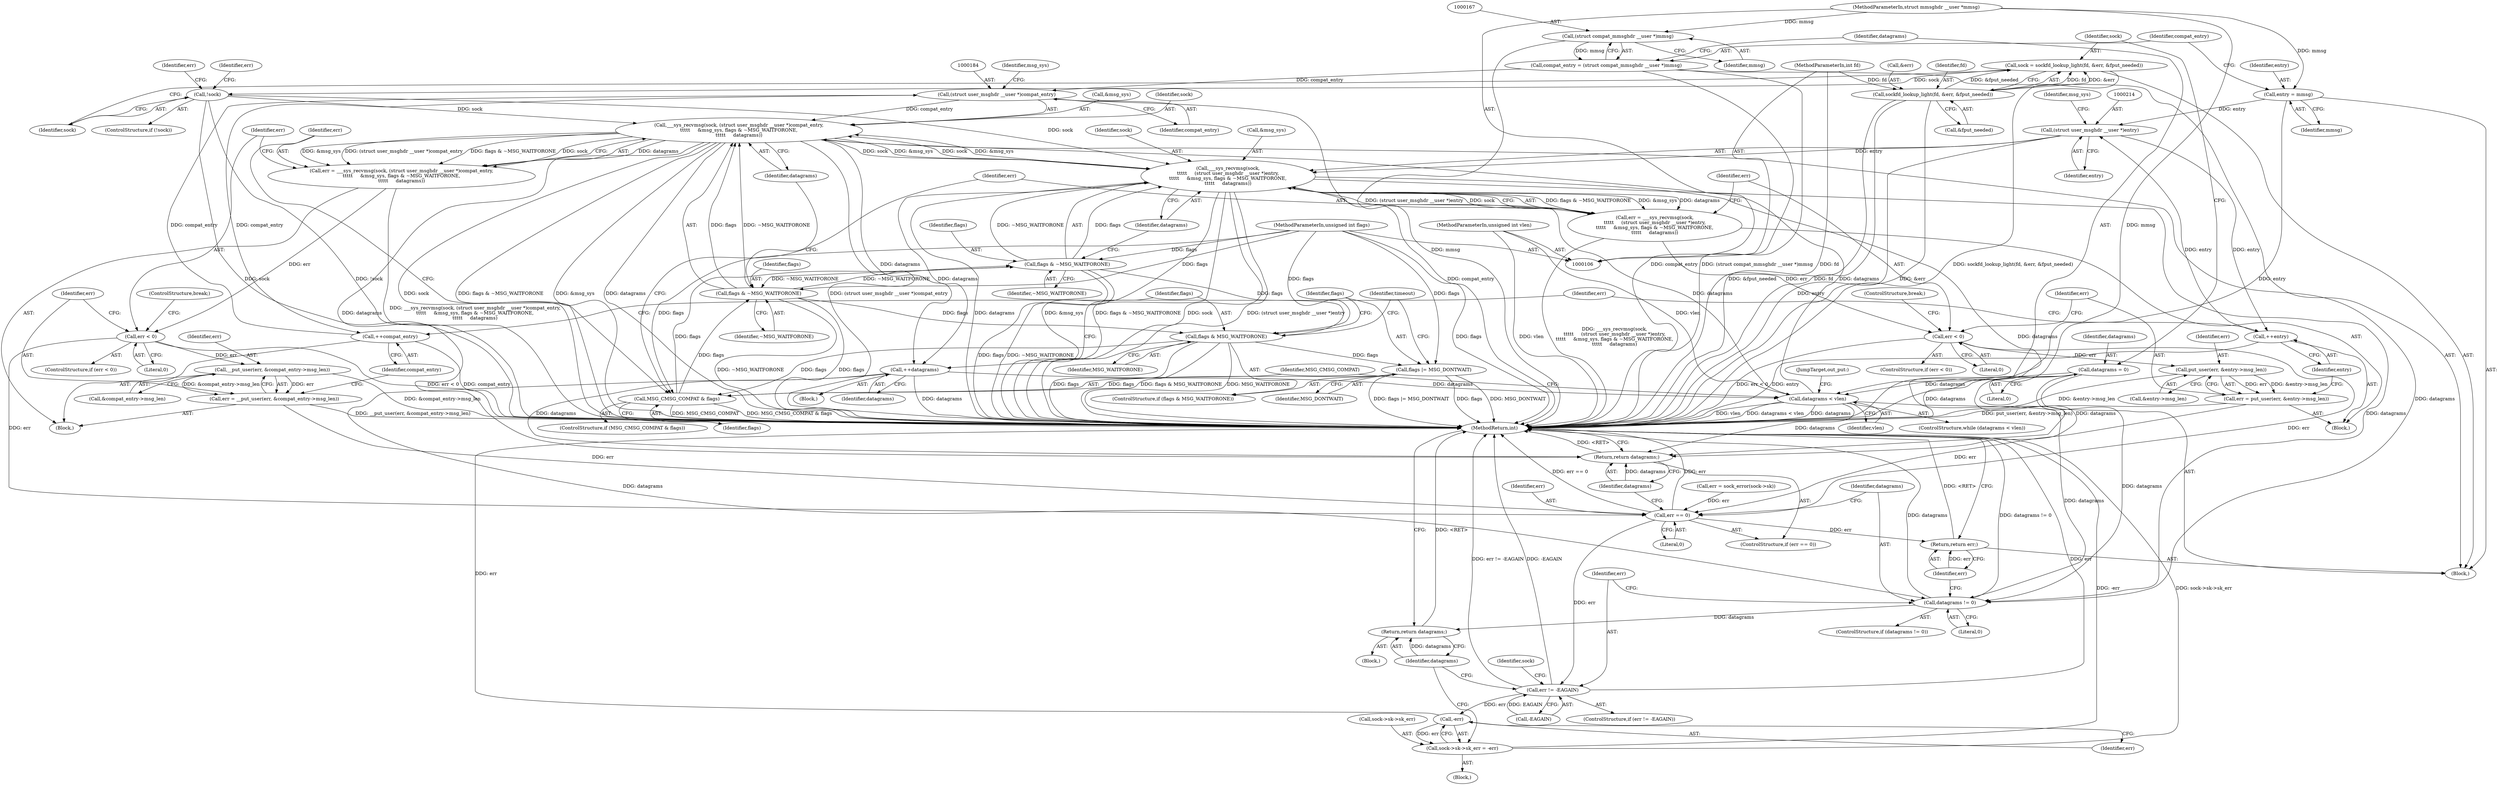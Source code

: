 digraph "1_linux_34b88a68f26a75e4fded796f1a49c40f82234b7d@API" {
"1000181" [label="(Call,___sys_recvmsg(sock, (struct user_msghdr __user *)compat_entry,\n\t\t\t\t\t     &msg_sys, flags & ~MSG_WAITFORONE,\n\t\t\t\t\t     datagrams))"];
"1000148" [label="(Call,!sock)"];
"1000139" [label="(Call,sock = sockfd_lookup_light(fd, &err, &fput_needed))"];
"1000141" [label="(Call,sockfd_lookup_light(fd, &err, &fput_needed))"];
"1000107" [label="(MethodParameterIn,int fd)"];
"1000211" [label="(Call,___sys_recvmsg(sock,\n\t\t\t\t\t     (struct user_msghdr __user *)entry,\n\t\t\t\t\t     &msg_sys, flags & ~MSG_WAITFORONE,\n\t\t\t\t\t     datagrams))"];
"1000181" [label="(Call,___sys_recvmsg(sock, (struct user_msghdr __user *)compat_entry,\n\t\t\t\t\t     &msg_sys, flags & ~MSG_WAITFORONE,\n\t\t\t\t\t     datagrams))"];
"1000183" [label="(Call,(struct user_msghdr __user *)compat_entry)"];
"1000205" [label="(Call,++compat_entry)"];
"1000164" [label="(Call,compat_entry = (struct compat_mmsghdr __user *)mmsg)"];
"1000166" [label="(Call,(struct compat_mmsghdr __user *)mmsg)"];
"1000108" [label="(MethodParameterIn,struct mmsghdr __user *mmsg)"];
"1000188" [label="(Call,flags & ~MSG_WAITFORONE)"];
"1000175" [label="(Call,MSG_CMSG_COMPAT & flags)"];
"1000243" [label="(Call,flags & MSG_WAITFORONE)"];
"1000218" [label="(Call,flags & ~MSG_WAITFORONE)"];
"1000110" [label="(MethodParameterIn,unsigned int flags)"];
"1000246" [label="(Call,flags |= MSG_DONTWAIT)"];
"1000170" [label="(Call,datagrams < vlen)"];
"1000240" [label="(Call,++datagrams)"];
"1000136" [label="(Call,datagrams = 0)"];
"1000109" [label="(MethodParameterIn,unsigned int vlen)"];
"1000213" [label="(Call,(struct user_msghdr __user *)entry)"];
"1000235" [label="(Call,++entry)"];
"1000161" [label="(Call,entry = mmsg)"];
"1000179" [label="(Call,err = ___sys_recvmsg(sock, (struct user_msghdr __user *)compat_entry,\n\t\t\t\t\t     &msg_sys, flags & ~MSG_WAITFORONE,\n\t\t\t\t\t     datagrams))"];
"1000193" [label="(Call,err < 0)"];
"1000199" [label="(Call,__put_user(err, &compat_entry->msg_len))"];
"1000197" [label="(Call,err = __put_user(err, &compat_entry->msg_len))"];
"1000306" [label="(Call,err == 0)"];
"1000317" [label="(Call,err != -EAGAIN)"];
"1000328" [label="(Call,-err)"];
"1000322" [label="(Call,sock->sk->sk_err = -err)"];
"1000332" [label="(Return,return err;)"];
"1000309" [label="(Return,return datagrams;)"];
"1000312" [label="(Call,datagrams != 0)"];
"1000330" [label="(Return,return datagrams;)"];
"1000209" [label="(Call,err = ___sys_recvmsg(sock,\n\t\t\t\t\t     (struct user_msghdr __user *)entry,\n\t\t\t\t\t     &msg_sys, flags & ~MSG_WAITFORONE,\n\t\t\t\t\t     datagrams))"];
"1000223" [label="(Call,err < 0)"];
"1000229" [label="(Call,put_user(err, &entry->msg_len))"];
"1000227" [label="(Call,err = put_user(err, &entry->msg_len))"];
"1000325" [label="(Identifier,sock)"];
"1000137" [label="(Identifier,datagrams)"];
"1000221" [label="(Identifier,datagrams)"];
"1000148" [label="(Call,!sock)"];
"1000179" [label="(Call,err = ___sys_recvmsg(sock, (struct user_msghdr __user *)compat_entry,\n\t\t\t\t\t     &msg_sys, flags & ~MSG_WAITFORONE,\n\t\t\t\t\t     datagrams))"];
"1000227" [label="(Call,err = put_user(err, &entry->msg_len))"];
"1000317" [label="(Call,err != -EAGAIN)"];
"1000193" [label="(Call,err < 0)"];
"1000165" [label="(Identifier,compat_entry)"];
"1000174" [label="(ControlStructure,if (MSG_CMSG_COMPAT & flags))"];
"1000309" [label="(Return,return datagrams;)"];
"1000230" [label="(Identifier,err)"];
"1000322" [label="(Call,sock->sk->sk_err = -err)"];
"1000209" [label="(Call,err = ___sys_recvmsg(sock,\n\t\t\t\t\t     (struct user_msghdr __user *)entry,\n\t\t\t\t\t     &msg_sys, flags & ~MSG_WAITFORONE,\n\t\t\t\t\t     datagrams))"];
"1000235" [label="(Call,++entry)"];
"1000247" [label="(Identifier,flags)"];
"1000147" [label="(ControlStructure,if (!sock))"];
"1000185" [label="(Identifier,compat_entry)"];
"1000194" [label="(Identifier,err)"];
"1000208" [label="(Block,)"];
"1000173" [label="(Block,)"];
"1000108" [label="(MethodParameterIn,struct mmsghdr __user *mmsg)"];
"1000182" [label="(Identifier,sock)"];
"1000139" [label="(Call,sock = sockfd_lookup_light(fd, &err, &fput_needed))"];
"1000218" [label="(Call,flags & ~MSG_WAITFORONE)"];
"1000190" [label="(Identifier,~MSG_WAITFORONE)"];
"1000223" [label="(Call,err < 0)"];
"1000162" [label="(Identifier,entry)"];
"1000138" [label="(Literal,0)"];
"1000321" [label="(Block,)"];
"1000169" [label="(ControlStructure,while (datagrams < vlen))"];
"1000217" [label="(Identifier,msg_sys)"];
"1000315" [label="(Block,)"];
"1000245" [label="(Identifier,MSG_WAITFORONE)"];
"1000161" [label="(Call,entry = mmsg)"];
"1000215" [label="(Identifier,entry)"];
"1000196" [label="(ControlStructure,break;)"];
"1000181" [label="(Call,___sys_recvmsg(sock, (struct user_msghdr __user *)compat_entry,\n\t\t\t\t\t     &msg_sys, flags & ~MSG_WAITFORONE,\n\t\t\t\t\t     datagrams))"];
"1000212" [label="(Identifier,sock)"];
"1000191" [label="(Identifier,datagrams)"];
"1000225" [label="(Literal,0)"];
"1000307" [label="(Identifier,err)"];
"1000195" [label="(Literal,0)"];
"1000164" [label="(Call,compat_entry = (struct compat_mmsghdr __user *)mmsg)"];
"1000318" [label="(Identifier,err)"];
"1000112" [label="(Block,)"];
"1000334" [label="(MethodReturn,int)"];
"1000170" [label="(Call,datagrams < vlen)"];
"1000192" [label="(ControlStructure,if (err < 0))"];
"1000205" [label="(Call,++compat_entry)"];
"1000140" [label="(Identifier,sock)"];
"1000236" [label="(Identifier,entry)"];
"1000141" [label="(Call,sockfd_lookup_light(fd, &err, &fput_needed))"];
"1000242" [label="(ControlStructure,if (flags & MSG_WAITFORONE))"];
"1000153" [label="(Identifier,err)"];
"1000171" [label="(Identifier,datagrams)"];
"1000149" [label="(Identifier,sock)"];
"1000210" [label="(Identifier,err)"];
"1000330" [label="(Return,return datagrams;)"];
"1000109" [label="(MethodParameterIn,unsigned int vlen)"];
"1000180" [label="(Identifier,err)"];
"1000201" [label="(Call,&compat_entry->msg_len)"];
"1000143" [label="(Call,&err)"];
"1000151" [label="(Identifier,err)"];
"1000228" [label="(Identifier,err)"];
"1000219" [label="(Identifier,flags)"];
"1000312" [label="(Call,datagrams != 0)"];
"1000332" [label="(Return,return err;)"];
"1000229" [label="(Call,put_user(err, &entry->msg_len))"];
"1000316" [label="(ControlStructure,if (err != -EAGAIN))"];
"1000240" [label="(Call,++datagrams)"];
"1000243" [label="(Call,flags & MSG_WAITFORONE)"];
"1000246" [label="(Call,flags |= MSG_DONTWAIT)"];
"1000311" [label="(ControlStructure,if (datagrams != 0))"];
"1000314" [label="(Literal,0)"];
"1000248" [label="(Identifier,MSG_DONTWAIT)"];
"1000189" [label="(Identifier,flags)"];
"1000142" [label="(Identifier,fd)"];
"1000305" [label="(ControlStructure,if (err == 0))"];
"1000198" [label="(Identifier,err)"];
"1000163" [label="(Identifier,mmsg)"];
"1000231" [label="(Call,&entry->msg_len)"];
"1000152" [label="(Call,err = sock_error(sock->sk))"];
"1000110" [label="(MethodParameterIn,unsigned int flags)"];
"1000238" [label="(Identifier,err)"];
"1000328" [label="(Call,-err)"];
"1000183" [label="(Call,(struct user_msghdr __user *)compat_entry)"];
"1000299" [label="(JumpTarget,out_put:)"];
"1000323" [label="(Call,sock->sk->sk_err)"];
"1000206" [label="(Identifier,compat_entry)"];
"1000211" [label="(Call,___sys_recvmsg(sock,\n\t\t\t\t\t     (struct user_msghdr __user *)entry,\n\t\t\t\t\t     &msg_sys, flags & ~MSG_WAITFORONE,\n\t\t\t\t\t     datagrams))"];
"1000241" [label="(Identifier,datagrams)"];
"1000186" [label="(Call,&msg_sys)"];
"1000166" [label="(Call,(struct compat_mmsghdr __user *)mmsg)"];
"1000136" [label="(Call,datagrams = 0)"];
"1000333" [label="(Identifier,err)"];
"1000213" [label="(Call,(struct user_msghdr __user *)entry)"];
"1000329" [label="(Identifier,err)"];
"1000172" [label="(Identifier,vlen)"];
"1000224" [label="(Identifier,err)"];
"1000226" [label="(ControlStructure,break;)"];
"1000216" [label="(Call,&msg_sys)"];
"1000107" [label="(MethodParameterIn,int fd)"];
"1000145" [label="(Call,&fput_needed)"];
"1000178" [label="(Block,)"];
"1000199" [label="(Call,__put_user(err, &compat_entry->msg_len))"];
"1000306" [label="(Call,err == 0)"];
"1000177" [label="(Identifier,flags)"];
"1000188" [label="(Call,flags & ~MSG_WAITFORONE)"];
"1000187" [label="(Identifier,msg_sys)"];
"1000220" [label="(Identifier,~MSG_WAITFORONE)"];
"1000200" [label="(Identifier,err)"];
"1000313" [label="(Identifier,datagrams)"];
"1000310" [label="(Identifier,datagrams)"];
"1000175" [label="(Call,MSG_CMSG_COMPAT & flags)"];
"1000176" [label="(Identifier,MSG_CMSG_COMPAT)"];
"1000331" [label="(Identifier,datagrams)"];
"1000244" [label="(Identifier,flags)"];
"1000197" [label="(Call,err = __put_user(err, &compat_entry->msg_len))"];
"1000222" [label="(ControlStructure,if (err < 0))"];
"1000168" [label="(Identifier,mmsg)"];
"1000250" [label="(Identifier,timeout)"];
"1000319" [label="(Call,-EAGAIN)"];
"1000308" [label="(Literal,0)"];
"1000181" -> "1000179"  [label="AST: "];
"1000181" -> "1000191"  [label="CFG: "];
"1000182" -> "1000181"  [label="AST: "];
"1000183" -> "1000181"  [label="AST: "];
"1000186" -> "1000181"  [label="AST: "];
"1000188" -> "1000181"  [label="AST: "];
"1000191" -> "1000181"  [label="AST: "];
"1000179" -> "1000181"  [label="CFG: "];
"1000181" -> "1000334"  [label="DDG: sock"];
"1000181" -> "1000334"  [label="DDG: flags & ~MSG_WAITFORONE"];
"1000181" -> "1000334"  [label="DDG: &msg_sys"];
"1000181" -> "1000334"  [label="DDG: datagrams"];
"1000181" -> "1000334"  [label="DDG: (struct user_msghdr __user *)compat_entry"];
"1000181" -> "1000179"  [label="DDG: datagrams"];
"1000181" -> "1000179"  [label="DDG: (struct user_msghdr __user *)compat_entry"];
"1000181" -> "1000179"  [label="DDG: &msg_sys"];
"1000181" -> "1000179"  [label="DDG: flags & ~MSG_WAITFORONE"];
"1000181" -> "1000179"  [label="DDG: sock"];
"1000148" -> "1000181"  [label="DDG: sock"];
"1000211" -> "1000181"  [label="DDG: sock"];
"1000211" -> "1000181"  [label="DDG: &msg_sys"];
"1000183" -> "1000181"  [label="DDG: compat_entry"];
"1000188" -> "1000181"  [label="DDG: flags"];
"1000188" -> "1000181"  [label="DDG: ~MSG_WAITFORONE"];
"1000170" -> "1000181"  [label="DDG: datagrams"];
"1000181" -> "1000211"  [label="DDG: sock"];
"1000181" -> "1000211"  [label="DDG: &msg_sys"];
"1000181" -> "1000240"  [label="DDG: datagrams"];
"1000181" -> "1000309"  [label="DDG: datagrams"];
"1000181" -> "1000312"  [label="DDG: datagrams"];
"1000148" -> "1000147"  [label="AST: "];
"1000148" -> "1000149"  [label="CFG: "];
"1000149" -> "1000148"  [label="AST: "];
"1000151" -> "1000148"  [label="CFG: "];
"1000153" -> "1000148"  [label="CFG: "];
"1000148" -> "1000334"  [label="DDG: sock"];
"1000148" -> "1000334"  [label="DDG: !sock"];
"1000139" -> "1000148"  [label="DDG: sock"];
"1000148" -> "1000211"  [label="DDG: sock"];
"1000139" -> "1000112"  [label="AST: "];
"1000139" -> "1000141"  [label="CFG: "];
"1000140" -> "1000139"  [label="AST: "];
"1000141" -> "1000139"  [label="AST: "];
"1000149" -> "1000139"  [label="CFG: "];
"1000139" -> "1000334"  [label="DDG: sockfd_lookup_light(fd, &err, &fput_needed)"];
"1000141" -> "1000139"  [label="DDG: fd"];
"1000141" -> "1000139"  [label="DDG: &err"];
"1000141" -> "1000139"  [label="DDG: &fput_needed"];
"1000141" -> "1000145"  [label="CFG: "];
"1000142" -> "1000141"  [label="AST: "];
"1000143" -> "1000141"  [label="AST: "];
"1000145" -> "1000141"  [label="AST: "];
"1000141" -> "1000334"  [label="DDG: fd"];
"1000141" -> "1000334"  [label="DDG: &err"];
"1000141" -> "1000334"  [label="DDG: &fput_needed"];
"1000107" -> "1000141"  [label="DDG: fd"];
"1000107" -> "1000106"  [label="AST: "];
"1000107" -> "1000334"  [label="DDG: fd"];
"1000211" -> "1000209"  [label="AST: "];
"1000211" -> "1000221"  [label="CFG: "];
"1000212" -> "1000211"  [label="AST: "];
"1000213" -> "1000211"  [label="AST: "];
"1000216" -> "1000211"  [label="AST: "];
"1000218" -> "1000211"  [label="AST: "];
"1000221" -> "1000211"  [label="AST: "];
"1000209" -> "1000211"  [label="CFG: "];
"1000211" -> "1000334"  [label="DDG: datagrams"];
"1000211" -> "1000334"  [label="DDG: &msg_sys"];
"1000211" -> "1000334"  [label="DDG: flags & ~MSG_WAITFORONE"];
"1000211" -> "1000334"  [label="DDG: sock"];
"1000211" -> "1000334"  [label="DDG: (struct user_msghdr __user *)entry"];
"1000211" -> "1000209"  [label="DDG: flags & ~MSG_WAITFORONE"];
"1000211" -> "1000209"  [label="DDG: &msg_sys"];
"1000211" -> "1000209"  [label="DDG: datagrams"];
"1000211" -> "1000209"  [label="DDG: (struct user_msghdr __user *)entry"];
"1000211" -> "1000209"  [label="DDG: sock"];
"1000213" -> "1000211"  [label="DDG: entry"];
"1000218" -> "1000211"  [label="DDG: flags"];
"1000218" -> "1000211"  [label="DDG: ~MSG_WAITFORONE"];
"1000170" -> "1000211"  [label="DDG: datagrams"];
"1000211" -> "1000240"  [label="DDG: datagrams"];
"1000211" -> "1000309"  [label="DDG: datagrams"];
"1000211" -> "1000312"  [label="DDG: datagrams"];
"1000183" -> "1000185"  [label="CFG: "];
"1000184" -> "1000183"  [label="AST: "];
"1000185" -> "1000183"  [label="AST: "];
"1000187" -> "1000183"  [label="CFG: "];
"1000183" -> "1000334"  [label="DDG: compat_entry"];
"1000205" -> "1000183"  [label="DDG: compat_entry"];
"1000164" -> "1000183"  [label="DDG: compat_entry"];
"1000183" -> "1000205"  [label="DDG: compat_entry"];
"1000205" -> "1000178"  [label="AST: "];
"1000205" -> "1000206"  [label="CFG: "];
"1000206" -> "1000205"  [label="AST: "];
"1000238" -> "1000205"  [label="CFG: "];
"1000205" -> "1000334"  [label="DDG: compat_entry"];
"1000164" -> "1000112"  [label="AST: "];
"1000164" -> "1000166"  [label="CFG: "];
"1000165" -> "1000164"  [label="AST: "];
"1000166" -> "1000164"  [label="AST: "];
"1000171" -> "1000164"  [label="CFG: "];
"1000164" -> "1000334"  [label="DDG: (struct compat_mmsghdr __user *)mmsg"];
"1000164" -> "1000334"  [label="DDG: compat_entry"];
"1000166" -> "1000164"  [label="DDG: mmsg"];
"1000166" -> "1000168"  [label="CFG: "];
"1000167" -> "1000166"  [label="AST: "];
"1000168" -> "1000166"  [label="AST: "];
"1000166" -> "1000334"  [label="DDG: mmsg"];
"1000108" -> "1000166"  [label="DDG: mmsg"];
"1000108" -> "1000106"  [label="AST: "];
"1000108" -> "1000334"  [label="DDG: mmsg"];
"1000108" -> "1000161"  [label="DDG: mmsg"];
"1000188" -> "1000190"  [label="CFG: "];
"1000189" -> "1000188"  [label="AST: "];
"1000190" -> "1000188"  [label="AST: "];
"1000191" -> "1000188"  [label="CFG: "];
"1000188" -> "1000334"  [label="DDG: ~MSG_WAITFORONE"];
"1000188" -> "1000334"  [label="DDG: flags"];
"1000175" -> "1000188"  [label="DDG: flags"];
"1000110" -> "1000188"  [label="DDG: flags"];
"1000218" -> "1000188"  [label="DDG: ~MSG_WAITFORONE"];
"1000188" -> "1000218"  [label="DDG: ~MSG_WAITFORONE"];
"1000188" -> "1000243"  [label="DDG: flags"];
"1000175" -> "1000174"  [label="AST: "];
"1000175" -> "1000177"  [label="CFG: "];
"1000176" -> "1000175"  [label="AST: "];
"1000177" -> "1000175"  [label="AST: "];
"1000180" -> "1000175"  [label="CFG: "];
"1000210" -> "1000175"  [label="CFG: "];
"1000175" -> "1000334"  [label="DDG: MSG_CMSG_COMPAT"];
"1000175" -> "1000334"  [label="DDG: MSG_CMSG_COMPAT & flags"];
"1000243" -> "1000175"  [label="DDG: flags"];
"1000246" -> "1000175"  [label="DDG: flags"];
"1000110" -> "1000175"  [label="DDG: flags"];
"1000175" -> "1000218"  [label="DDG: flags"];
"1000243" -> "1000242"  [label="AST: "];
"1000243" -> "1000245"  [label="CFG: "];
"1000244" -> "1000243"  [label="AST: "];
"1000245" -> "1000243"  [label="AST: "];
"1000247" -> "1000243"  [label="CFG: "];
"1000250" -> "1000243"  [label="CFG: "];
"1000243" -> "1000334"  [label="DDG: flags"];
"1000243" -> "1000334"  [label="DDG: MSG_WAITFORONE"];
"1000243" -> "1000334"  [label="DDG: flags & MSG_WAITFORONE"];
"1000218" -> "1000243"  [label="DDG: flags"];
"1000110" -> "1000243"  [label="DDG: flags"];
"1000243" -> "1000246"  [label="DDG: flags"];
"1000218" -> "1000220"  [label="CFG: "];
"1000219" -> "1000218"  [label="AST: "];
"1000220" -> "1000218"  [label="AST: "];
"1000221" -> "1000218"  [label="CFG: "];
"1000218" -> "1000334"  [label="DDG: flags"];
"1000218" -> "1000334"  [label="DDG: ~MSG_WAITFORONE"];
"1000110" -> "1000218"  [label="DDG: flags"];
"1000110" -> "1000106"  [label="AST: "];
"1000110" -> "1000334"  [label="DDG: flags"];
"1000110" -> "1000246"  [label="DDG: flags"];
"1000246" -> "1000242"  [label="AST: "];
"1000246" -> "1000248"  [label="CFG: "];
"1000247" -> "1000246"  [label="AST: "];
"1000248" -> "1000246"  [label="AST: "];
"1000250" -> "1000246"  [label="CFG: "];
"1000246" -> "1000334"  [label="DDG: MSG_DONTWAIT"];
"1000246" -> "1000334"  [label="DDG: flags |= MSG_DONTWAIT"];
"1000246" -> "1000334"  [label="DDG: flags"];
"1000170" -> "1000169"  [label="AST: "];
"1000170" -> "1000172"  [label="CFG: "];
"1000171" -> "1000170"  [label="AST: "];
"1000172" -> "1000170"  [label="AST: "];
"1000176" -> "1000170"  [label="CFG: "];
"1000299" -> "1000170"  [label="CFG: "];
"1000170" -> "1000334"  [label="DDG: vlen"];
"1000170" -> "1000334"  [label="DDG: datagrams"];
"1000170" -> "1000334"  [label="DDG: datagrams < vlen"];
"1000240" -> "1000170"  [label="DDG: datagrams"];
"1000136" -> "1000170"  [label="DDG: datagrams"];
"1000109" -> "1000170"  [label="DDG: vlen"];
"1000170" -> "1000309"  [label="DDG: datagrams"];
"1000170" -> "1000312"  [label="DDG: datagrams"];
"1000240" -> "1000173"  [label="AST: "];
"1000240" -> "1000241"  [label="CFG: "];
"1000241" -> "1000240"  [label="AST: "];
"1000244" -> "1000240"  [label="CFG: "];
"1000240" -> "1000334"  [label="DDG: datagrams"];
"1000240" -> "1000309"  [label="DDG: datagrams"];
"1000240" -> "1000312"  [label="DDG: datagrams"];
"1000136" -> "1000112"  [label="AST: "];
"1000136" -> "1000138"  [label="CFG: "];
"1000137" -> "1000136"  [label="AST: "];
"1000138" -> "1000136"  [label="AST: "];
"1000140" -> "1000136"  [label="CFG: "];
"1000136" -> "1000334"  [label="DDG: datagrams"];
"1000136" -> "1000309"  [label="DDG: datagrams"];
"1000136" -> "1000312"  [label="DDG: datagrams"];
"1000109" -> "1000106"  [label="AST: "];
"1000109" -> "1000334"  [label="DDG: vlen"];
"1000213" -> "1000215"  [label="CFG: "];
"1000214" -> "1000213"  [label="AST: "];
"1000215" -> "1000213"  [label="AST: "];
"1000217" -> "1000213"  [label="CFG: "];
"1000213" -> "1000334"  [label="DDG: entry"];
"1000235" -> "1000213"  [label="DDG: entry"];
"1000161" -> "1000213"  [label="DDG: entry"];
"1000213" -> "1000235"  [label="DDG: entry"];
"1000235" -> "1000208"  [label="AST: "];
"1000235" -> "1000236"  [label="CFG: "];
"1000236" -> "1000235"  [label="AST: "];
"1000238" -> "1000235"  [label="CFG: "];
"1000235" -> "1000334"  [label="DDG: entry"];
"1000161" -> "1000112"  [label="AST: "];
"1000161" -> "1000163"  [label="CFG: "];
"1000162" -> "1000161"  [label="AST: "];
"1000163" -> "1000161"  [label="AST: "];
"1000165" -> "1000161"  [label="CFG: "];
"1000161" -> "1000334"  [label="DDG: entry"];
"1000179" -> "1000178"  [label="AST: "];
"1000180" -> "1000179"  [label="AST: "];
"1000194" -> "1000179"  [label="CFG: "];
"1000179" -> "1000334"  [label="DDG: ___sys_recvmsg(sock, (struct user_msghdr __user *)compat_entry,\n\t\t\t\t\t     &msg_sys, flags & ~MSG_WAITFORONE,\n\t\t\t\t\t     datagrams)"];
"1000179" -> "1000193"  [label="DDG: err"];
"1000193" -> "1000192"  [label="AST: "];
"1000193" -> "1000195"  [label="CFG: "];
"1000194" -> "1000193"  [label="AST: "];
"1000195" -> "1000193"  [label="AST: "];
"1000196" -> "1000193"  [label="CFG: "];
"1000198" -> "1000193"  [label="CFG: "];
"1000193" -> "1000334"  [label="DDG: err < 0"];
"1000193" -> "1000199"  [label="DDG: err"];
"1000193" -> "1000306"  [label="DDG: err"];
"1000199" -> "1000197"  [label="AST: "];
"1000199" -> "1000201"  [label="CFG: "];
"1000200" -> "1000199"  [label="AST: "];
"1000201" -> "1000199"  [label="AST: "];
"1000197" -> "1000199"  [label="CFG: "];
"1000199" -> "1000334"  [label="DDG: &compat_entry->msg_len"];
"1000199" -> "1000197"  [label="DDG: err"];
"1000199" -> "1000197"  [label="DDG: &compat_entry->msg_len"];
"1000197" -> "1000178"  [label="AST: "];
"1000198" -> "1000197"  [label="AST: "];
"1000206" -> "1000197"  [label="CFG: "];
"1000197" -> "1000334"  [label="DDG: __put_user(err, &compat_entry->msg_len)"];
"1000197" -> "1000306"  [label="DDG: err"];
"1000306" -> "1000305"  [label="AST: "];
"1000306" -> "1000308"  [label="CFG: "];
"1000307" -> "1000306"  [label="AST: "];
"1000308" -> "1000306"  [label="AST: "];
"1000310" -> "1000306"  [label="CFG: "];
"1000313" -> "1000306"  [label="CFG: "];
"1000306" -> "1000334"  [label="DDG: err"];
"1000306" -> "1000334"  [label="DDG: err == 0"];
"1000227" -> "1000306"  [label="DDG: err"];
"1000152" -> "1000306"  [label="DDG: err"];
"1000223" -> "1000306"  [label="DDG: err"];
"1000306" -> "1000317"  [label="DDG: err"];
"1000306" -> "1000332"  [label="DDG: err"];
"1000317" -> "1000316"  [label="AST: "];
"1000317" -> "1000319"  [label="CFG: "];
"1000318" -> "1000317"  [label="AST: "];
"1000319" -> "1000317"  [label="AST: "];
"1000325" -> "1000317"  [label="CFG: "];
"1000331" -> "1000317"  [label="CFG: "];
"1000317" -> "1000334"  [label="DDG: err"];
"1000317" -> "1000334"  [label="DDG: -EAGAIN"];
"1000317" -> "1000334"  [label="DDG: err != -EAGAIN"];
"1000319" -> "1000317"  [label="DDG: EAGAIN"];
"1000317" -> "1000328"  [label="DDG: err"];
"1000328" -> "1000322"  [label="AST: "];
"1000328" -> "1000329"  [label="CFG: "];
"1000329" -> "1000328"  [label="AST: "];
"1000322" -> "1000328"  [label="CFG: "];
"1000328" -> "1000334"  [label="DDG: err"];
"1000328" -> "1000322"  [label="DDG: err"];
"1000322" -> "1000321"  [label="AST: "];
"1000323" -> "1000322"  [label="AST: "];
"1000331" -> "1000322"  [label="CFG: "];
"1000322" -> "1000334"  [label="DDG: -err"];
"1000322" -> "1000334"  [label="DDG: sock->sk->sk_err"];
"1000332" -> "1000112"  [label="AST: "];
"1000332" -> "1000333"  [label="CFG: "];
"1000333" -> "1000332"  [label="AST: "];
"1000334" -> "1000332"  [label="CFG: "];
"1000332" -> "1000334"  [label="DDG: <RET>"];
"1000333" -> "1000332"  [label="DDG: err"];
"1000309" -> "1000305"  [label="AST: "];
"1000309" -> "1000310"  [label="CFG: "];
"1000310" -> "1000309"  [label="AST: "];
"1000334" -> "1000309"  [label="CFG: "];
"1000309" -> "1000334"  [label="DDG: <RET>"];
"1000310" -> "1000309"  [label="DDG: datagrams"];
"1000312" -> "1000311"  [label="AST: "];
"1000312" -> "1000314"  [label="CFG: "];
"1000313" -> "1000312"  [label="AST: "];
"1000314" -> "1000312"  [label="AST: "];
"1000318" -> "1000312"  [label="CFG: "];
"1000333" -> "1000312"  [label="CFG: "];
"1000312" -> "1000334"  [label="DDG: datagrams != 0"];
"1000312" -> "1000334"  [label="DDG: datagrams"];
"1000312" -> "1000330"  [label="DDG: datagrams"];
"1000330" -> "1000315"  [label="AST: "];
"1000330" -> "1000331"  [label="CFG: "];
"1000331" -> "1000330"  [label="AST: "];
"1000334" -> "1000330"  [label="CFG: "];
"1000330" -> "1000334"  [label="DDG: <RET>"];
"1000331" -> "1000330"  [label="DDG: datagrams"];
"1000209" -> "1000208"  [label="AST: "];
"1000210" -> "1000209"  [label="AST: "];
"1000224" -> "1000209"  [label="CFG: "];
"1000209" -> "1000334"  [label="DDG: ___sys_recvmsg(sock,\n\t\t\t\t\t     (struct user_msghdr __user *)entry,\n\t\t\t\t\t     &msg_sys, flags & ~MSG_WAITFORONE,\n\t\t\t\t\t     datagrams)"];
"1000209" -> "1000223"  [label="DDG: err"];
"1000223" -> "1000222"  [label="AST: "];
"1000223" -> "1000225"  [label="CFG: "];
"1000224" -> "1000223"  [label="AST: "];
"1000225" -> "1000223"  [label="AST: "];
"1000226" -> "1000223"  [label="CFG: "];
"1000228" -> "1000223"  [label="CFG: "];
"1000223" -> "1000334"  [label="DDG: err < 0"];
"1000223" -> "1000229"  [label="DDG: err"];
"1000229" -> "1000227"  [label="AST: "];
"1000229" -> "1000231"  [label="CFG: "];
"1000230" -> "1000229"  [label="AST: "];
"1000231" -> "1000229"  [label="AST: "];
"1000227" -> "1000229"  [label="CFG: "];
"1000229" -> "1000334"  [label="DDG: &entry->msg_len"];
"1000229" -> "1000227"  [label="DDG: err"];
"1000229" -> "1000227"  [label="DDG: &entry->msg_len"];
"1000227" -> "1000208"  [label="AST: "];
"1000228" -> "1000227"  [label="AST: "];
"1000236" -> "1000227"  [label="CFG: "];
"1000227" -> "1000334"  [label="DDG: put_user(err, &entry->msg_len)"];
}
